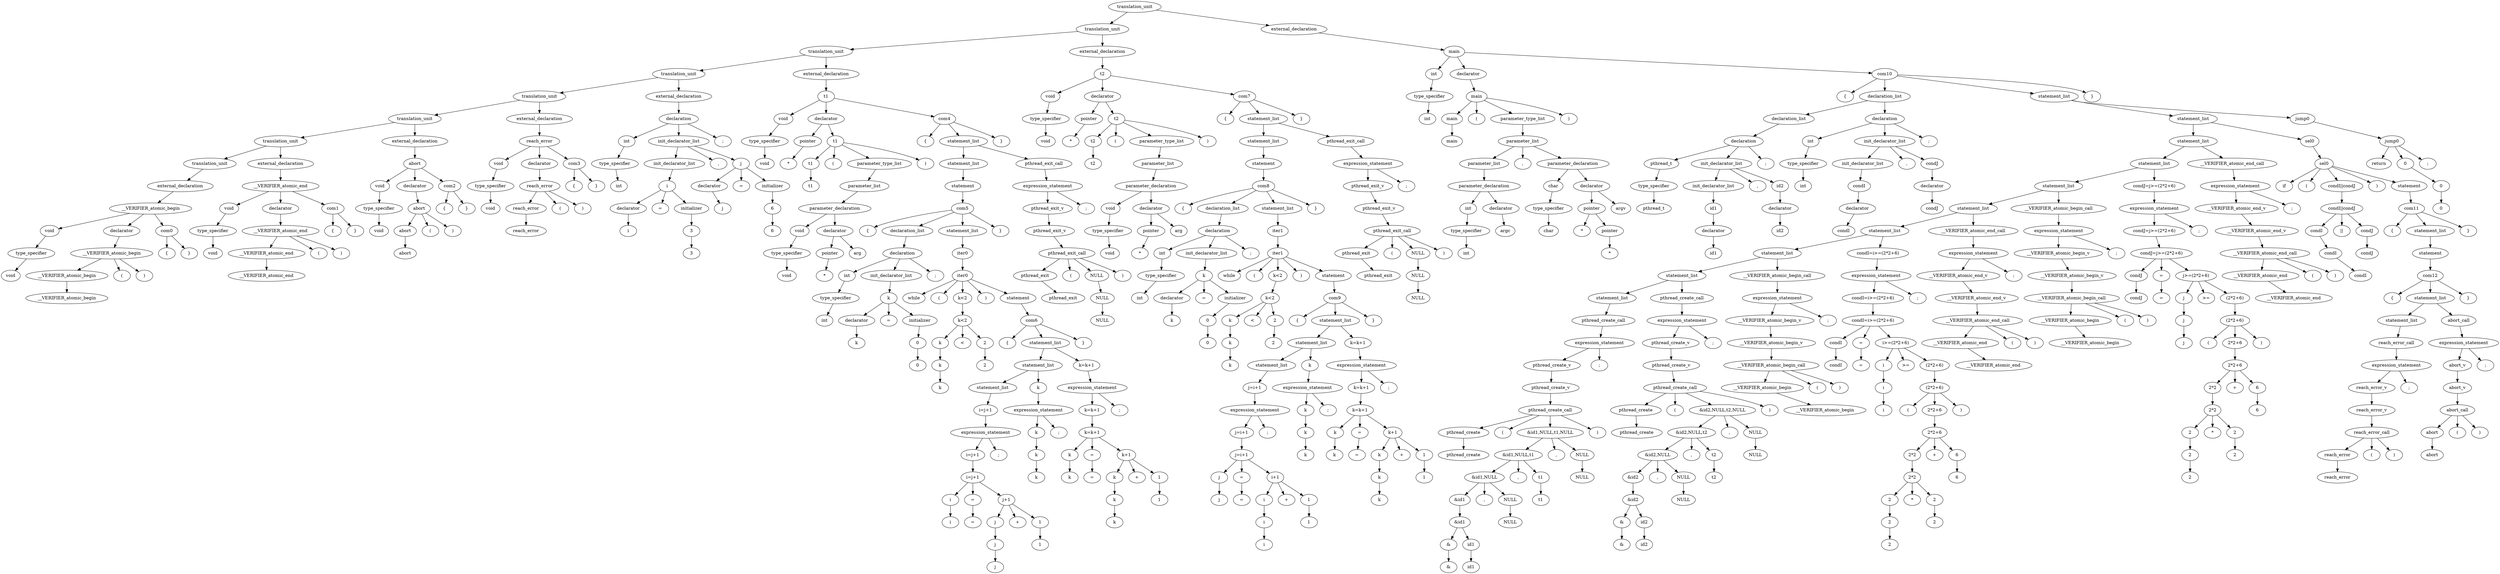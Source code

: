 digraph G{
node0[label="translation_unit"]
node1[label="translation_unit"]
node0->node1;
node1[label="translation_unit"]
node2[label="translation_unit"]
node1->node2;
node2[label="translation_unit"]
node3[label="translation_unit"]
node2->node3;
node3[label="translation_unit"]
node4[label="translation_unit"]
node3->node4;
node4[label="translation_unit"]
node5[label="translation_unit"]
node4->node5;
node5[label="translation_unit"]
node6[label="translation_unit"]
node5->node6;
node6[label="translation_unit"]
node7[label="translation_unit"]
node6->node7;
node7[label="translation_unit"]
node8[label="external_declaration"]
node7->node8;
node8[label="external_declaration"]
node9[label="__VERIFIER_atomic_begin"]
node8->node9;
node9[label="__VERIFIER_atomic_begin"]
node10[label="void"]
node9->node10;
node10[label="void"]
node11[label="type_specifier"]
node10->node11;
node11[label="type_specifier"]
node12[label="void"]
node11->node12;
node9[label="__VERIFIER_atomic_begin"]
node13[label="declarator"]
node9->node13;
node13[label="declarator"]
node14[label="__VERIFIER_atomic_begin"]
node13->node14;
node14[label="__VERIFIER_atomic_begin"]
node15[label="__VERIFIER_atomic_begin"]
node14->node15;
node15[label="__VERIFIER_atomic_begin"]
node16[label="__VERIFIER_atomic_begin"]
node15->node16;
node14[label="__VERIFIER_atomic_begin"]
node17[label="("]
node14->node17;
node14[label="__VERIFIER_atomic_begin"]
node18[label=")"]
node14->node18;
node9[label="__VERIFIER_atomic_begin"]
node19[label="com0"]
node9->node19;
node19[label="com0"]
node20[label="{"]
node19->node20;
node19[label="com0"]
node21[label="}"]
node19->node21;
node6[label="translation_unit"]
node22[label="external_declaration"]
node6->node22;
node22[label="external_declaration"]
node23[label="__VERIFIER_atomic_end"]
node22->node23;
node23[label="__VERIFIER_atomic_end"]
node24[label="void"]
node23->node24;
node24[label="void"]
node25[label="type_specifier"]
node24->node25;
node25[label="type_specifier"]
node26[label="void"]
node25->node26;
node23[label="__VERIFIER_atomic_end"]
node27[label="declarator"]
node23->node27;
node27[label="declarator"]
node28[label="__VERIFIER_atomic_end"]
node27->node28;
node28[label="__VERIFIER_atomic_end"]
node29[label="__VERIFIER_atomic_end"]
node28->node29;
node29[label="__VERIFIER_atomic_end"]
node30[label="__VERIFIER_atomic_end"]
node29->node30;
node28[label="__VERIFIER_atomic_end"]
node31[label="("]
node28->node31;
node28[label="__VERIFIER_atomic_end"]
node32[label=")"]
node28->node32;
node23[label="__VERIFIER_atomic_end"]
node33[label="com1"]
node23->node33;
node33[label="com1"]
node34[label="{"]
node33->node34;
node33[label="com1"]
node35[label="}"]
node33->node35;
node5[label="translation_unit"]
node36[label="external_declaration"]
node5->node36;
node36[label="external_declaration"]
node37[label="abort"]
node36->node37;
node37[label="abort"]
node38[label="void"]
node37->node38;
node38[label="void"]
node39[label="type_specifier"]
node38->node39;
node39[label="type_specifier"]
node40[label="void"]
node39->node40;
node37[label="abort"]
node41[label="declarator"]
node37->node41;
node41[label="declarator"]
node42[label="abort"]
node41->node42;
node42[label="abort"]
node43[label="abort"]
node42->node43;
node43[label="abort"]
node44[label="abort"]
node43->node44;
node42[label="abort"]
node45[label="("]
node42->node45;
node42[label="abort"]
node46[label=")"]
node42->node46;
node37[label="abort"]
node47[label="com2"]
node37->node47;
node47[label="com2"]
node48[label="{"]
node47->node48;
node47[label="com2"]
node49[label="}"]
node47->node49;
node4[label="translation_unit"]
node50[label="external_declaration"]
node4->node50;
node50[label="external_declaration"]
node51[label="reach_error"]
node50->node51;
node51[label="reach_error"]
node52[label="void"]
node51->node52;
node52[label="void"]
node53[label="type_specifier"]
node52->node53;
node53[label="type_specifier"]
node54[label="void"]
node53->node54;
node51[label="reach_error"]
node55[label="declarator"]
node51->node55;
node55[label="declarator"]
node56[label="reach_error"]
node55->node56;
node56[label="reach_error"]
node57[label="reach_error"]
node56->node57;
node57[label="reach_error"]
node58[label="reach_error"]
node57->node58;
node56[label="reach_error"]
node59[label="("]
node56->node59;
node56[label="reach_error"]
node60[label=")"]
node56->node60;
node51[label="reach_error"]
node61[label="com3"]
node51->node61;
node61[label="com3"]
node62[label="{"]
node61->node62;
node61[label="com3"]
node63[label="}"]
node61->node63;
node3[label="translation_unit"]
node64[label="external_declaration"]
node3->node64;
node64[label="external_declaration"]
node65[label="declaration"]
node64->node65;
node65[label="declaration"]
node66[label="int"]
node65->node66;
node66[label="int"]
node67[label="type_specifier"]
node66->node67;
node67[label="type_specifier"]
node68[label="int"]
node67->node68;
node65[label="declaration"]
node69[label="init_declarator_list"]
node65->node69;
node69[label="init_declarator_list"]
node70[label="init_declarator_list"]
node69->node70;
node70[label="init_declarator_list"]
node71[label="i"]
node70->node71;
node71[label="i"]
node72[label="declarator"]
node71->node72;
node72[label="declarator"]
node73[label="i"]
node72->node73;
node71[label="i"]
node75[label="="]
node71->node75;
node71[label="i"]
node76[label="initializer"]
node71->node76;
node76[label="initializer"]
node77[label="3"]
node76->node77;
node77[label="3"]
node91[label="3"]
node77->node91;
node69[label="init_declarator_list"]
node94[label=","]
node69->node94;
node69[label="init_declarator_list"]
node95[label="j"]
node69->node95;
node95[label="j"]
node96[label="declarator"]
node95->node96;
node96[label="declarator"]
node97[label="j"]
node96->node97;
node95[label="j"]
node99[label="="]
node95->node99;
node95[label="j"]
node100[label="initializer"]
node95->node100;
node100[label="initializer"]
node101[label="6"]
node100->node101;
node101[label="6"]
node115[label="6"]
node101->node115;
node65[label="declaration"]
node118[label=";"]
node65->node118;
node2[label="translation_unit"]
node119[label="external_declaration"]
node2->node119;
node119[label="external_declaration"]
node120[label="t1"]
node119->node120;
node120[label="t1"]
node121[label="void"]
node120->node121;
node121[label="void"]
node122[label="type_specifier"]
node121->node122;
node122[label="type_specifier"]
node123[label="void"]
node122->node123;
node120[label="t1"]
node124[label="declarator"]
node120->node124;
node124[label="declarator"]
node125[label="pointer"]
node124->node125;
node125[label="pointer"]
node126[label="*"]
node125->node126;
node124[label="declarator"]
node127[label="t1"]
node124->node127;
node127[label="t1"]
node128[label="t1"]
node127->node128;
node128[label="t1"]
node129[label="t1"]
node128->node129;
node127[label="t1"]
node130[label="("]
node127->node130;
node127[label="t1"]
node131[label="parameter_type_list"]
node127->node131;
node131[label="parameter_type_list"]
node132[label="parameter_list"]
node131->node132;
node132[label="parameter_list"]
node133[label="parameter_declaration"]
node132->node133;
node133[label="parameter_declaration"]
node134[label="void"]
node133->node134;
node134[label="void"]
node135[label="type_specifier"]
node134->node135;
node135[label="type_specifier"]
node136[label="void"]
node135->node136;
node133[label="parameter_declaration"]
node137[label="declarator"]
node133->node137;
node137[label="declarator"]
node138[label="pointer"]
node137->node138;
node138[label="pointer"]
node139[label="*"]
node138->node139;
node137[label="declarator"]
node140[label="arg"]
node137->node140;
node127[label="t1"]
node142[label=")"]
node127->node142;
node120[label="t1"]
node143[label="com4"]
node120->node143;
node143[label="com4"]
node144[label="{"]
node143->node144;
node143[label="com4"]
node145[label="statement_list"]
node143->node145;
node145[label="statement_list"]
node146[label="statement_list"]
node145->node146;
node146[label="statement_list"]
node147[label="statement"]
node146->node147;
node147[label="statement"]
node148[label="com5"]
node147->node148;
node148[label="com5"]
node149[label="{"]
node148->node149;
node148[label="com5"]
node150[label="declaration_list"]
node148->node150;
node150[label="declaration_list"]
node151[label="declaration"]
node150->node151;
node151[label="declaration"]
node152[label="int"]
node151->node152;
node152[label="int"]
node153[label="type_specifier"]
node152->node153;
node153[label="type_specifier"]
node154[label="int"]
node153->node154;
node151[label="declaration"]
node155[label="init_declarator_list"]
node151->node155;
node155[label="init_declarator_list"]
node156[label="k"]
node155->node156;
node156[label="k"]
node157[label="declarator"]
node156->node157;
node157[label="declarator"]
node158[label="k"]
node157->node158;
node156[label="k"]
node160[label="="]
node156->node160;
node156[label="k"]
node161[label="initializer"]
node156->node161;
node161[label="initializer"]
node162[label="0"]
node161->node162;
node162[label="0"]
node176[label="0"]
node162->node176;
node151[label="declaration"]
node179[label=";"]
node151->node179;
node148[label="com5"]
node180[label="statement_list"]
node148->node180;
node180[label="statement_list"]
node181[label="iter0"]
node180->node181;
node181[label="iter0"]
node182[label="iter0"]
node181->node182;
node182[label="iter0"]
node183[label="while"]
node182->node183;
node182[label="iter0"]
node184[label="("]
node182->node184;
node182[label="iter0"]
node185[label="k<2"]
node182->node185;
node185[label="k<2"]
node186[label="k<2"]
node185->node186;
node186[label="k<2"]
node195[label="k"]
node186->node195;
node195[label="k"]
node196[label="k"]
node195->node196;
node196[label="k"]
node201[label="k"]
node196->node201;
node186[label="k<2"]
node204[label="<"]
node186->node204;
node186[label="k<2"]
node205[label="2"]
node186->node205;
node205[label="2"]
node210[label="2"]
node205->node210;
node182[label="iter0"]
node213[label=")"]
node182->node213;
node182[label="iter0"]
node214[label="statement"]
node182->node214;
node214[label="statement"]
node215[label="com6"]
node214->node215;
node215[label="com6"]
node216[label="{"]
node215->node216;
node215[label="com6"]
node217[label="statement_list"]
node215->node217;
node217[label="statement_list"]
node218[label="statement_list"]
node217->node218;
node218[label="statement_list"]
node219[label="statement_list"]
node218->node219;
node219[label="statement_list"]
node220[label="i=j+1"]
node219->node220;
node220[label="i=j+1"]
node221[label="expression_statement"]
node220->node221;
node221[label="expression_statement"]
node222[label="i=j+1"]
node221->node222;
node222[label="i=j+1"]
node223[label="i=j+1"]
node222->node223;
node223[label="i=j+1"]
node224[label="i"]
node223->node224;
node224[label="i"]
node225[label="i"]
node224->node225;
node223[label="i=j+1"]
node228[label="="]
node223->node228;
node228[label="="]
node229[label="="]
node228->node229;
node223[label="i=j+1"]
node230[label="j+1"]
node223->node230;
node230[label="j+1"]
node241[label="j"]
node230->node241;
node241[label="j"]
node242[label="j"]
node241->node242;
node242[label="j"]
node245[label="j"]
node242->node245;
node230[label="j+1"]
node248[label="+"]
node230->node248;
node230[label="j+1"]
node249[label="1"]
node230->node249;
node249[label="1"]
node252[label="1"]
node249->node252;
node221[label="expression_statement"]
node255[label=";"]
node221->node255;
node218[label="statement_list"]
node256[label="k"]
node218->node256;
node256[label="k"]
node257[label="expression_statement"]
node256->node257;
node257[label="expression_statement"]
node258[label="k"]
node257->node258;
node258[label="k"]
node259[label="k"]
node258->node259;
node259[label="k"]
node273[label="k"]
node259->node273;
node257[label="expression_statement"]
node276[label=";"]
node257->node276;
node217[label="statement_list"]
node277[label="k=k+1"]
node217->node277;
node277[label="k=k+1"]
node278[label="expression_statement"]
node277->node278;
node278[label="expression_statement"]
node279[label="k=k+1"]
node278->node279;
node279[label="k=k+1"]
node280[label="k=k+1"]
node279->node280;
node280[label="k=k+1"]
node281[label="k"]
node280->node281;
node281[label="k"]
node282[label="k"]
node281->node282;
node280[label="k=k+1"]
node285[label="="]
node280->node285;
node285[label="="]
node286[label="="]
node285->node286;
node280[label="k=k+1"]
node287[label="k+1"]
node280->node287;
node287[label="k+1"]
node298[label="k"]
node287->node298;
node298[label="k"]
node299[label="k"]
node298->node299;
node299[label="k"]
node302[label="k"]
node299->node302;
node287[label="k+1"]
node305[label="+"]
node287->node305;
node287[label="k+1"]
node306[label="1"]
node287->node306;
node306[label="1"]
node309[label="1"]
node306->node309;
node278[label="expression_statement"]
node312[label=";"]
node278->node312;
node215[label="com6"]
node313[label="}"]
node215->node313;
node148[label="com5"]
node314[label="}"]
node148->node314;
node145[label="statement_list"]
node315[label="pthread_exit_call"]
node145->node315;
node315[label="pthread_exit_call"]
node316[label="expression_statement"]
node315->node316;
node316[label="expression_statement"]
node317[label="pthread_exit_v"]
node316->node317;
node317[label="pthread_exit_v"]
node318[label="pthread_exit_v"]
node317->node318;
node318[label="pthread_exit_v"]
node332[label="pthread_exit_call"]
node318->node332;
node332[label="pthread_exit_call"]
node333[label="pthread_exit"]
node332->node333;
node333[label="pthread_exit"]
node334[label="pthread_exit"]
node333->node334;
node332[label="pthread_exit_call"]
node336[label="("]
node332->node336;
node332[label="pthread_exit_call"]
node337[label="NULL"]
node332->node337;
node337[label="NULL"]
node338[label="NULL"]
node337->node338;
node338[label="NULL"]
node352[label="NULL"]
node338->node352;
node332[label="pthread_exit_call"]
node355[label=")"]
node332->node355;
node316[label="expression_statement"]
node356[label=";"]
node316->node356;
node143[label="com4"]
node357[label="}"]
node143->node357;
node1[label="translation_unit"]
node358[label="external_declaration"]
node1->node358;
node358[label="external_declaration"]
node359[label="t2"]
node358->node359;
node359[label="t2"]
node360[label="void"]
node359->node360;
node360[label="void"]
node361[label="type_specifier"]
node360->node361;
node361[label="type_specifier"]
node362[label="void"]
node361->node362;
node359[label="t2"]
node363[label="declarator"]
node359->node363;
node363[label="declarator"]
node364[label="pointer"]
node363->node364;
node364[label="pointer"]
node365[label="*"]
node364->node365;
node363[label="declarator"]
node366[label="t2"]
node363->node366;
node366[label="t2"]
node367[label="t2"]
node366->node367;
node367[label="t2"]
node368[label="t2"]
node367->node368;
node366[label="t2"]
node369[label="("]
node366->node369;
node366[label="t2"]
node370[label="parameter_type_list"]
node366->node370;
node370[label="parameter_type_list"]
node371[label="parameter_list"]
node370->node371;
node371[label="parameter_list"]
node372[label="parameter_declaration"]
node371->node372;
node372[label="parameter_declaration"]
node373[label="void"]
node372->node373;
node373[label="void"]
node374[label="type_specifier"]
node373->node374;
node374[label="type_specifier"]
node375[label="void"]
node374->node375;
node372[label="parameter_declaration"]
node376[label="declarator"]
node372->node376;
node376[label="declarator"]
node377[label="pointer"]
node376->node377;
node377[label="pointer"]
node378[label="*"]
node377->node378;
node376[label="declarator"]
node379[label="arg"]
node376->node379;
node366[label="t2"]
node381[label=")"]
node366->node381;
node359[label="t2"]
node382[label="com7"]
node359->node382;
node382[label="com7"]
node383[label="{"]
node382->node383;
node382[label="com7"]
node384[label="statement_list"]
node382->node384;
node384[label="statement_list"]
node385[label="statement_list"]
node384->node385;
node385[label="statement_list"]
node386[label="statement"]
node385->node386;
node386[label="statement"]
node387[label="com8"]
node386->node387;
node387[label="com8"]
node388[label="{"]
node387->node388;
node387[label="com8"]
node389[label="declaration_list"]
node387->node389;
node389[label="declaration_list"]
node390[label="declaration"]
node389->node390;
node390[label="declaration"]
node391[label="int"]
node390->node391;
node391[label="int"]
node392[label="type_specifier"]
node391->node392;
node392[label="type_specifier"]
node393[label="int"]
node392->node393;
node390[label="declaration"]
node394[label="init_declarator_list"]
node390->node394;
node394[label="init_declarator_list"]
node395[label="k"]
node394->node395;
node395[label="k"]
node396[label="declarator"]
node395->node396;
node396[label="declarator"]
node397[label="k"]
node396->node397;
node395[label="k"]
node399[label="="]
node395->node399;
node395[label="k"]
node400[label="initializer"]
node395->node400;
node400[label="initializer"]
node401[label="0"]
node400->node401;
node401[label="0"]
node415[label="0"]
node401->node415;
node390[label="declaration"]
node418[label=";"]
node390->node418;
node387[label="com8"]
node419[label="statement_list"]
node387->node419;
node419[label="statement_list"]
node420[label="iter1"]
node419->node420;
node420[label="iter1"]
node421[label="iter1"]
node420->node421;
node421[label="iter1"]
node422[label="while"]
node421->node422;
node421[label="iter1"]
node423[label="("]
node421->node423;
node421[label="iter1"]
node424[label="k<2"]
node421->node424;
node424[label="k<2"]
node425[label="k<2"]
node424->node425;
node425[label="k<2"]
node434[label="k"]
node425->node434;
node434[label="k"]
node435[label="k"]
node434->node435;
node435[label="k"]
node440[label="k"]
node435->node440;
node425[label="k<2"]
node443[label="<"]
node425->node443;
node425[label="k<2"]
node444[label="2"]
node425->node444;
node444[label="2"]
node449[label="2"]
node444->node449;
node421[label="iter1"]
node452[label=")"]
node421->node452;
node421[label="iter1"]
node453[label="statement"]
node421->node453;
node453[label="statement"]
node454[label="com9"]
node453->node454;
node454[label="com9"]
node455[label="{"]
node454->node455;
node454[label="com9"]
node456[label="statement_list"]
node454->node456;
node456[label="statement_list"]
node457[label="statement_list"]
node456->node457;
node457[label="statement_list"]
node458[label="statement_list"]
node457->node458;
node458[label="statement_list"]
node459[label="j=i+1"]
node458->node459;
node459[label="j=i+1"]
node460[label="expression_statement"]
node459->node460;
node460[label="expression_statement"]
node461[label="j=i+1"]
node460->node461;
node461[label="j=i+1"]
node462[label="j=i+1"]
node461->node462;
node462[label="j=i+1"]
node463[label="j"]
node462->node463;
node463[label="j"]
node464[label="j"]
node463->node464;
node462[label="j=i+1"]
node467[label="="]
node462->node467;
node467[label="="]
node468[label="="]
node467->node468;
node462[label="j=i+1"]
node469[label="i+1"]
node462->node469;
node469[label="i+1"]
node480[label="i"]
node469->node480;
node480[label="i"]
node481[label="i"]
node480->node481;
node481[label="i"]
node484[label="i"]
node481->node484;
node469[label="i+1"]
node487[label="+"]
node469->node487;
node469[label="i+1"]
node488[label="1"]
node469->node488;
node488[label="1"]
node491[label="1"]
node488->node491;
node460[label="expression_statement"]
node494[label=";"]
node460->node494;
node457[label="statement_list"]
node495[label="k"]
node457->node495;
node495[label="k"]
node496[label="expression_statement"]
node495->node496;
node496[label="expression_statement"]
node497[label="k"]
node496->node497;
node497[label="k"]
node498[label="k"]
node497->node498;
node498[label="k"]
node512[label="k"]
node498->node512;
node496[label="expression_statement"]
node515[label=";"]
node496->node515;
node456[label="statement_list"]
node516[label="k=k+1"]
node456->node516;
node516[label="k=k+1"]
node517[label="expression_statement"]
node516->node517;
node517[label="expression_statement"]
node518[label="k=k+1"]
node517->node518;
node518[label="k=k+1"]
node519[label="k=k+1"]
node518->node519;
node519[label="k=k+1"]
node520[label="k"]
node519->node520;
node520[label="k"]
node521[label="k"]
node520->node521;
node519[label="k=k+1"]
node524[label="="]
node519->node524;
node524[label="="]
node525[label="="]
node524->node525;
node519[label="k=k+1"]
node526[label="k+1"]
node519->node526;
node526[label="k+1"]
node537[label="k"]
node526->node537;
node537[label="k"]
node538[label="k"]
node537->node538;
node538[label="k"]
node541[label="k"]
node538->node541;
node526[label="k+1"]
node544[label="+"]
node526->node544;
node526[label="k+1"]
node545[label="1"]
node526->node545;
node545[label="1"]
node548[label="1"]
node545->node548;
node517[label="expression_statement"]
node551[label=";"]
node517->node551;
node454[label="com9"]
node552[label="}"]
node454->node552;
node387[label="com8"]
node553[label="}"]
node387->node553;
node384[label="statement_list"]
node554[label="pthread_exit_call"]
node384->node554;
node554[label="pthread_exit_call"]
node555[label="expression_statement"]
node554->node555;
node555[label="expression_statement"]
node556[label="pthread_exit_v"]
node555->node556;
node556[label="pthread_exit_v"]
node557[label="pthread_exit_v"]
node556->node557;
node557[label="pthread_exit_v"]
node571[label="pthread_exit_call"]
node557->node571;
node571[label="pthread_exit_call"]
node572[label="pthread_exit"]
node571->node572;
node572[label="pthread_exit"]
node573[label="pthread_exit"]
node572->node573;
node571[label="pthread_exit_call"]
node575[label="("]
node571->node575;
node571[label="pthread_exit_call"]
node576[label="NULL"]
node571->node576;
node576[label="NULL"]
node577[label="NULL"]
node576->node577;
node577[label="NULL"]
node591[label="NULL"]
node577->node591;
node571[label="pthread_exit_call"]
node594[label=")"]
node571->node594;
node555[label="expression_statement"]
node595[label=";"]
node555->node595;
node382[label="com7"]
node596[label="}"]
node382->node596;
node0[label="translation_unit"]
node597[label="external_declaration"]
node0->node597;
node597[label="external_declaration"]
node598[label="main"]
node597->node598;
node598[label="main"]
node599[label="int"]
node598->node599;
node599[label="int"]
node600[label="type_specifier"]
node599->node600;
node600[label="type_specifier"]
node601[label="int"]
node600->node601;
node598[label="main"]
node602[label="declarator"]
node598->node602;
node602[label="declarator"]
node603[label="main"]
node602->node603;
node603[label="main"]
node604[label="main"]
node603->node604;
node604[label="main"]
node605[label="main"]
node604->node605;
node603[label="main"]
node606[label="("]
node603->node606;
node603[label="main"]
node607[label="parameter_type_list"]
node603->node607;
node607[label="parameter_type_list"]
node608[label="parameter_list"]
node607->node608;
node608[label="parameter_list"]
node609[label="parameter_list"]
node608->node609;
node609[label="parameter_list"]
node610[label="parameter_declaration"]
node609->node610;
node610[label="parameter_declaration"]
node611[label="int"]
node610->node611;
node611[label="int"]
node612[label="type_specifier"]
node611->node612;
node612[label="type_specifier"]
node613[label="int"]
node612->node613;
node610[label="parameter_declaration"]
node614[label="declarator"]
node610->node614;
node614[label="declarator"]
node615[label="argc"]
node614->node615;
node608[label="parameter_list"]
node617[label=","]
node608->node617;
node608[label="parameter_list"]
node618[label="parameter_declaration"]
node608->node618;
node618[label="parameter_declaration"]
node619[label="char"]
node618->node619;
node619[label="char"]
node620[label="type_specifier"]
node619->node620;
node620[label="type_specifier"]
node621[label="char"]
node620->node621;
node618[label="parameter_declaration"]
node622[label="declarator"]
node618->node622;
node622[label="declarator"]
node623[label="pointer"]
node622->node623;
node623[label="pointer"]
node624[label="*"]
node623->node624;
node623[label="pointer"]
node625[label="pointer"]
node623->node625;
node625[label="pointer"]
node626[label="*"]
node625->node626;
node622[label="declarator"]
node627[label="argv"]
node622->node627;
node603[label="main"]
node629[label=")"]
node603->node629;
node598[label="main"]
node630[label="com10"]
node598->node630;
node630[label="com10"]
node631[label="{"]
node630->node631;
node630[label="com10"]
node632[label="declaration_list"]
node630->node632;
node632[label="declaration_list"]
node633[label="declaration_list"]
node632->node633;
node633[label="declaration_list"]
node634[label="declaration"]
node633->node634;
node634[label="declaration"]
node635[label="pthread_t"]
node634->node635;
node635[label="pthread_t"]
node636[label="type_specifier"]
node635->node636;
node636[label="type_specifier"]
node637[label="pthread_t"]
node636->node637;
node634[label="declaration"]
node638[label="init_declarator_list"]
node634->node638;
node638[label="init_declarator_list"]
node639[label="init_declarator_list"]
node638->node639;
node639[label="init_declarator_list"]
node640[label="id1"]
node639->node640;
node640[label="id1"]
node641[label="declarator"]
node640->node641;
node641[label="declarator"]
node642[label="id1"]
node641->node642;
node638[label="init_declarator_list"]
node644[label=","]
node638->node644;
node638[label="init_declarator_list"]
node645[label="id2"]
node638->node645;
node645[label="id2"]
node646[label="declarator"]
node645->node646;
node646[label="declarator"]
node647[label="id2"]
node646->node647;
node634[label="declaration"]
node649[label=";"]
node634->node649;
node632[label="declaration_list"]
node650[label="declaration"]
node632->node650;
node650[label="declaration"]
node651[label="int"]
node650->node651;
node651[label="int"]
node652[label="type_specifier"]
node651->node652;
node652[label="type_specifier"]
node653[label="int"]
node652->node653;
node650[label="declaration"]
node654[label="init_declarator_list"]
node650->node654;
node654[label="init_declarator_list"]
node655[label="init_declarator_list"]
node654->node655;
node655[label="init_declarator_list"]
node656[label="condI"]
node655->node656;
node656[label="condI"]
node657[label="declarator"]
node656->node657;
node657[label="declarator"]
node658[label="condI"]
node657->node658;
node654[label="init_declarator_list"]
node660[label=","]
node654->node660;
node654[label="init_declarator_list"]
node661[label="condJ"]
node654->node661;
node661[label="condJ"]
node662[label="declarator"]
node661->node662;
node662[label="declarator"]
node663[label="condJ"]
node662->node663;
node650[label="declaration"]
node665[label=";"]
node650->node665;
node630[label="com10"]
node666[label="statement_list"]
node630->node666;
node666[label="statement_list"]
node667[label="statement_list"]
node666->node667;
node667[label="statement_list"]
node668[label="statement_list"]
node667->node668;
node668[label="statement_list"]
node669[label="statement_list"]
node668->node669;
node669[label="statement_list"]
node670[label="statement_list"]
node669->node670;
node670[label="statement_list"]
node671[label="statement_list"]
node670->node671;
node671[label="statement_list"]
node672[label="statement_list"]
node671->node672;
node672[label="statement_list"]
node673[label="statement_list"]
node672->node673;
node673[label="statement_list"]
node674[label="statement_list"]
node673->node674;
node674[label="statement_list"]
node675[label="statement_list"]
node674->node675;
node675[label="statement_list"]
node676[label="pthread_create_call"]
node675->node676;
node676[label="pthread_create_call"]
node677[label="expression_statement"]
node676->node677;
node677[label="expression_statement"]
node678[label="pthread_create_v"]
node677->node678;
node678[label="pthread_create_v"]
node679[label="pthread_create_v"]
node678->node679;
node679[label="pthread_create_v"]
node693[label="pthread_create_call"]
node679->node693;
node693[label="pthread_create_call"]
node694[label="pthread_create"]
node693->node694;
node694[label="pthread_create"]
node695[label="pthread_create"]
node694->node695;
node693[label="pthread_create_call"]
node697[label="("]
node693->node697;
node693[label="pthread_create_call"]
node698[label="&id1,NULL,t1,NULL"]
node693->node698;
node698[label="&id1,NULL,t1,NULL"]
node699[label="&id1,NULL,t1"]
node698->node699;
node699[label="&id1,NULL,t1"]
node700[label="&id1,NULL"]
node699->node700;
node700[label="&id1,NULL"]
node701[label="&id1"]
node700->node701;
node701[label="&id1"]
node702[label="&id1"]
node701->node702;
node702[label="&id1"]
node716[label="&"]
node702->node716;
node716[label="&"]
node717[label="&"]
node716->node717;
node702[label="&id1"]
node718[label="id1"]
node702->node718;
node718[label="id1"]
node720[label="id1"]
node718->node720;
node700[label="&id1,NULL"]
node723[label=","]
node700->node723;
node700[label="&id1,NULL"]
node724[label="NULL"]
node700->node724;
node724[label="NULL"]
node738[label="NULL"]
node724->node738;
node699[label="&id1,NULL,t1"]
node741[label=","]
node699->node741;
node699[label="&id1,NULL,t1"]
node742[label="t1"]
node699->node742;
node742[label="t1"]
node756[label="t1"]
node742->node756;
node698[label="&id1,NULL,t1,NULL"]
node759[label=","]
node698->node759;
node698[label="&id1,NULL,t1,NULL"]
node760[label="NULL"]
node698->node760;
node760[label="NULL"]
node774[label="NULL"]
node760->node774;
node693[label="pthread_create_call"]
node777[label=")"]
node693->node777;
node677[label="expression_statement"]
node778[label=";"]
node677->node778;
node674[label="statement_list"]
node779[label="pthread_create_call"]
node674->node779;
node779[label="pthread_create_call"]
node780[label="expression_statement"]
node779->node780;
node780[label="expression_statement"]
node781[label="pthread_create_v"]
node780->node781;
node781[label="pthread_create_v"]
node782[label="pthread_create_v"]
node781->node782;
node782[label="pthread_create_v"]
node796[label="pthread_create_call"]
node782->node796;
node796[label="pthread_create_call"]
node797[label="pthread_create"]
node796->node797;
node797[label="pthread_create"]
node798[label="pthread_create"]
node797->node798;
node796[label="pthread_create_call"]
node800[label="("]
node796->node800;
node796[label="pthread_create_call"]
node801[label="&id2,NULL,t2,NULL"]
node796->node801;
node801[label="&id2,NULL,t2,NULL"]
node802[label="&id2,NULL,t2"]
node801->node802;
node802[label="&id2,NULL,t2"]
node803[label="&id2,NULL"]
node802->node803;
node803[label="&id2,NULL"]
node804[label="&id2"]
node803->node804;
node804[label="&id2"]
node805[label="&id2"]
node804->node805;
node805[label="&id2"]
node819[label="&"]
node805->node819;
node819[label="&"]
node820[label="&"]
node819->node820;
node805[label="&id2"]
node821[label="id2"]
node805->node821;
node821[label="id2"]
node823[label="id2"]
node821->node823;
node803[label="&id2,NULL"]
node826[label=","]
node803->node826;
node803[label="&id2,NULL"]
node827[label="NULL"]
node803->node827;
node827[label="NULL"]
node841[label="NULL"]
node827->node841;
node802[label="&id2,NULL,t2"]
node844[label=","]
node802->node844;
node802[label="&id2,NULL,t2"]
node845[label="t2"]
node802->node845;
node845[label="t2"]
node859[label="t2"]
node845->node859;
node801[label="&id2,NULL,t2,NULL"]
node862[label=","]
node801->node862;
node801[label="&id2,NULL,t2,NULL"]
node863[label="NULL"]
node801->node863;
node863[label="NULL"]
node877[label="NULL"]
node863->node877;
node796[label="pthread_create_call"]
node880[label=")"]
node796->node880;
node780[label="expression_statement"]
node881[label=";"]
node780->node881;
node673[label="statement_list"]
node882[label="__VERIFIER_atomic_begin_call"]
node673->node882;
node882[label="__VERIFIER_atomic_begin_call"]
node883[label="expression_statement"]
node882->node883;
node883[label="expression_statement"]
node884[label="__VERIFIER_atomic_begin_v"]
node883->node884;
node884[label="__VERIFIER_atomic_begin_v"]
node885[label="__VERIFIER_atomic_begin_v"]
node884->node885;
node885[label="__VERIFIER_atomic_begin_v"]
node899[label="__VERIFIER_atomic_begin_call"]
node885->node899;
node899[label="__VERIFIER_atomic_begin_call"]
node900[label="__VERIFIER_atomic_begin"]
node899->node900;
node900[label="__VERIFIER_atomic_begin"]
node901[label="__VERIFIER_atomic_begin"]
node900->node901;
node899[label="__VERIFIER_atomic_begin_call"]
node903[label="("]
node899->node903;
node899[label="__VERIFIER_atomic_begin_call"]
node904[label=")"]
node899->node904;
node883[label="expression_statement"]
node905[label=";"]
node883->node905;
node672[label="statement_list"]
node906[label="condI=i>=(2*2+6)"]
node672->node906;
node906[label="condI=i>=(2*2+6)"]
node907[label="expression_statement"]
node906->node907;
node907[label="expression_statement"]
node908[label="condI=i>=(2*2+6)"]
node907->node908;
node908[label="condI=i>=(2*2+6)"]
node909[label="condI=i>=(2*2+6)"]
node908->node909;
node909[label="condI=i>=(2*2+6)"]
node910[label="condI"]
node909->node910;
node910[label="condI"]
node911[label="condI"]
node910->node911;
node909[label="condI=i>=(2*2+6)"]
node914[label="="]
node909->node914;
node914[label="="]
node915[label="="]
node914->node915;
node909[label="condI=i>=(2*2+6)"]
node916[label="i>=(2*2+6)"]
node909->node916;
node916[label="i>=(2*2+6)"]
node925[label="i"]
node916->node925;
node925[label="i"]
node926[label="i"]
node925->node926;
node926[label="i"]
node931[label="i"]
node926->node931;
node916[label="i>=(2*2+6)"]
node934[label=">="]
node916->node934;
node916[label="i>=(2*2+6)"]
node935[label="(2*2+6)"]
node916->node935;
node935[label="(2*2+6)"]
node940[label="(2*2+6)"]
node935->node940;
node940[label="(2*2+6)"]
node942[label="("]
node940->node942;
node940[label="(2*2+6)"]
node943[label="2*2+6"]
node940->node943;
node943[label="2*2+6"]
node944[label="2*2+6"]
node943->node944;
node944[label="2*2+6"]
node955[label="2*2"]
node944->node955;
node955[label="2*2"]
node956[label="2*2"]
node955->node956;
node956[label="2*2"]
node957[label="2"]
node956->node957;
node957[label="2"]
node958[label="2"]
node957->node958;
node958[label="2"]
node960[label="2"]
node958->node960;
node956[label="2*2"]
node963[label="*"]
node956->node963;
node956[label="2*2"]
node964[label="2"]
node956->node964;
node964[label="2"]
node966[label="2"]
node964->node966;
node944[label="2*2+6"]
node969[label="+"]
node944->node969;
node944[label="2*2+6"]
node970[label="6"]
node944->node970;
node970[label="6"]
node973[label="6"]
node970->node973;
node940[label="(2*2+6)"]
node976[label=")"]
node940->node976;
node907[label="expression_statement"]
node977[label=";"]
node907->node977;
node671[label="statement_list"]
node978[label="__VERIFIER_atomic_end_call"]
node671->node978;
node978[label="__VERIFIER_atomic_end_call"]
node979[label="expression_statement"]
node978->node979;
node979[label="expression_statement"]
node980[label="__VERIFIER_atomic_end_v"]
node979->node980;
node980[label="__VERIFIER_atomic_end_v"]
node981[label="__VERIFIER_atomic_end_v"]
node980->node981;
node981[label="__VERIFIER_atomic_end_v"]
node995[label="__VERIFIER_atomic_end_call"]
node981->node995;
node995[label="__VERIFIER_atomic_end_call"]
node996[label="__VERIFIER_atomic_end"]
node995->node996;
node996[label="__VERIFIER_atomic_end"]
node997[label="__VERIFIER_atomic_end"]
node996->node997;
node995[label="__VERIFIER_atomic_end_call"]
node999[label="("]
node995->node999;
node995[label="__VERIFIER_atomic_end_call"]
node1000[label=")"]
node995->node1000;
node979[label="expression_statement"]
node1001[label=";"]
node979->node1001;
node670[label="statement_list"]
node1002[label="__VERIFIER_atomic_begin_call"]
node670->node1002;
node1002[label="__VERIFIER_atomic_begin_call"]
node1003[label="expression_statement"]
node1002->node1003;
node1003[label="expression_statement"]
node1004[label="__VERIFIER_atomic_begin_v"]
node1003->node1004;
node1004[label="__VERIFIER_atomic_begin_v"]
node1005[label="__VERIFIER_atomic_begin_v"]
node1004->node1005;
node1005[label="__VERIFIER_atomic_begin_v"]
node1019[label="__VERIFIER_atomic_begin_call"]
node1005->node1019;
node1019[label="__VERIFIER_atomic_begin_call"]
node1020[label="__VERIFIER_atomic_begin"]
node1019->node1020;
node1020[label="__VERIFIER_atomic_begin"]
node1021[label="__VERIFIER_atomic_begin"]
node1020->node1021;
node1019[label="__VERIFIER_atomic_begin_call"]
node1023[label="("]
node1019->node1023;
node1019[label="__VERIFIER_atomic_begin_call"]
node1024[label=")"]
node1019->node1024;
node1003[label="expression_statement"]
node1025[label=";"]
node1003->node1025;
node669[label="statement_list"]
node1026[label="condJ=j>=(2*2+6)"]
node669->node1026;
node1026[label="condJ=j>=(2*2+6)"]
node1027[label="expression_statement"]
node1026->node1027;
node1027[label="expression_statement"]
node1028[label="condJ=j>=(2*2+6)"]
node1027->node1028;
node1028[label="condJ=j>=(2*2+6)"]
node1029[label="condJ=j>=(2*2+6)"]
node1028->node1029;
node1029[label="condJ=j>=(2*2+6)"]
node1030[label="condJ"]
node1029->node1030;
node1030[label="condJ"]
node1031[label="condJ"]
node1030->node1031;
node1029[label="condJ=j>=(2*2+6)"]
node1034[label="="]
node1029->node1034;
node1034[label="="]
node1035[label="="]
node1034->node1035;
node1029[label="condJ=j>=(2*2+6)"]
node1036[label="j>=(2*2+6)"]
node1029->node1036;
node1036[label="j>=(2*2+6)"]
node1045[label="j"]
node1036->node1045;
node1045[label="j"]
node1046[label="j"]
node1045->node1046;
node1046[label="j"]
node1051[label="j"]
node1046->node1051;
node1036[label="j>=(2*2+6)"]
node1054[label=">="]
node1036->node1054;
node1036[label="j>=(2*2+6)"]
node1055[label="(2*2+6)"]
node1036->node1055;
node1055[label="(2*2+6)"]
node1060[label="(2*2+6)"]
node1055->node1060;
node1060[label="(2*2+6)"]
node1062[label="("]
node1060->node1062;
node1060[label="(2*2+6)"]
node1063[label="2*2+6"]
node1060->node1063;
node1063[label="2*2+6"]
node1064[label="2*2+6"]
node1063->node1064;
node1064[label="2*2+6"]
node1075[label="2*2"]
node1064->node1075;
node1075[label="2*2"]
node1076[label="2*2"]
node1075->node1076;
node1076[label="2*2"]
node1077[label="2"]
node1076->node1077;
node1077[label="2"]
node1078[label="2"]
node1077->node1078;
node1078[label="2"]
node1080[label="2"]
node1078->node1080;
node1076[label="2*2"]
node1083[label="*"]
node1076->node1083;
node1076[label="2*2"]
node1084[label="2"]
node1076->node1084;
node1084[label="2"]
node1086[label="2"]
node1084->node1086;
node1064[label="2*2+6"]
node1089[label="+"]
node1064->node1089;
node1064[label="2*2+6"]
node1090[label="6"]
node1064->node1090;
node1090[label="6"]
node1093[label="6"]
node1090->node1093;
node1060[label="(2*2+6)"]
node1096[label=")"]
node1060->node1096;
node1027[label="expression_statement"]
node1097[label=";"]
node1027->node1097;
node668[label="statement_list"]
node1098[label="__VERIFIER_atomic_end_call"]
node668->node1098;
node1098[label="__VERIFIER_atomic_end_call"]
node1099[label="expression_statement"]
node1098->node1099;
node1099[label="expression_statement"]
node1100[label="__VERIFIER_atomic_end_v"]
node1099->node1100;
node1100[label="__VERIFIER_atomic_end_v"]
node1101[label="__VERIFIER_atomic_end_v"]
node1100->node1101;
node1101[label="__VERIFIER_atomic_end_v"]
node1115[label="__VERIFIER_atomic_end_call"]
node1101->node1115;
node1115[label="__VERIFIER_atomic_end_call"]
node1116[label="__VERIFIER_atomic_end"]
node1115->node1116;
node1116[label="__VERIFIER_atomic_end"]
node1117[label="__VERIFIER_atomic_end"]
node1116->node1117;
node1115[label="__VERIFIER_atomic_end_call"]
node1119[label="("]
node1115->node1119;
node1115[label="__VERIFIER_atomic_end_call"]
node1120[label=")"]
node1115->node1120;
node1099[label="expression_statement"]
node1121[label=";"]
node1099->node1121;
node667[label="statement_list"]
node1122[label="sel0"]
node667->node1122;
node1122[label="sel0"]
node1123[label="sel0"]
node1122->node1123;
node1123[label="sel0"]
node1124[label="if"]
node1123->node1124;
node1123[label="sel0"]
node1125[label="("]
node1123->node1125;
node1123[label="sel0"]
node1126[label="condI||condJ"]
node1123->node1126;
node1126[label="condI||condJ"]
node1127[label="condI||condJ"]
node1126->node1127;
node1127[label="condI||condJ"]
node1130[label="condI"]
node1127->node1130;
node1130[label="condI"]
node1131[label="condI"]
node1130->node1131;
node1131[label="condI"]
node1142[label="condI"]
node1131->node1142;
node1127[label="condI||condJ"]
node1145[label="||"]
node1127->node1145;
node1127[label="condI||condJ"]
node1146[label="condJ"]
node1127->node1146;
node1146[label="condJ"]
node1157[label="condJ"]
node1146->node1157;
node1123[label="sel0"]
node1160[label=")"]
node1123->node1160;
node1123[label="sel0"]
node1161[label="statement"]
node1123->node1161;
node1161[label="statement"]
node1162[label="com11"]
node1161->node1162;
node1162[label="com11"]
node1163[label="{"]
node1162->node1163;
node1162[label="com11"]
node1164[label="statement_list"]
node1162->node1164;
node1164[label="statement_list"]
node1165[label="statement"]
node1164->node1165;
node1165[label="statement"]
node1166[label="com12"]
node1165->node1166;
node1166[label="com12"]
node1167[label="{"]
node1166->node1167;
node1166[label="com12"]
node1168[label="statement_list"]
node1166->node1168;
node1168[label="statement_list"]
node1169[label="statement_list"]
node1168->node1169;
node1169[label="statement_list"]
node1170[label="reach_error_call"]
node1169->node1170;
node1170[label="reach_error_call"]
node1171[label="expression_statement"]
node1170->node1171;
node1171[label="expression_statement"]
node1172[label="reach_error_v"]
node1171->node1172;
node1172[label="reach_error_v"]
node1173[label="reach_error_v"]
node1172->node1173;
node1173[label="reach_error_v"]
node1187[label="reach_error_call"]
node1173->node1187;
node1187[label="reach_error_call"]
node1188[label="reach_error"]
node1187->node1188;
node1188[label="reach_error"]
node1189[label="reach_error"]
node1188->node1189;
node1187[label="reach_error_call"]
node1191[label="("]
node1187->node1191;
node1187[label="reach_error_call"]
node1192[label=")"]
node1187->node1192;
node1171[label="expression_statement"]
node1193[label=";"]
node1171->node1193;
node1168[label="statement_list"]
node1194[label="abort_call"]
node1168->node1194;
node1194[label="abort_call"]
node1195[label="expression_statement"]
node1194->node1195;
node1195[label="expression_statement"]
node1196[label="abort_v"]
node1195->node1196;
node1196[label="abort_v"]
node1197[label="abort_v"]
node1196->node1197;
node1197[label="abort_v"]
node1211[label="abort_call"]
node1197->node1211;
node1211[label="abort_call"]
node1212[label="abort"]
node1211->node1212;
node1212[label="abort"]
node1213[label="abort"]
node1212->node1213;
node1211[label="abort_call"]
node1215[label="("]
node1211->node1215;
node1211[label="abort_call"]
node1216[label=")"]
node1211->node1216;
node1195[label="expression_statement"]
node1217[label=";"]
node1195->node1217;
node1166[label="com12"]
node1218[label="}"]
node1166->node1218;
node1162[label="com11"]
node1219[label="}"]
node1162->node1219;
node666[label="statement_list"]
node1220[label="jump0"]
node666->node1220;
node1220[label="jump0"]
node1221[label="jump0"]
node1220->node1221;
node1221[label="jump0"]
node1222[label="return"]
node1221->node1222;
node1221[label="jump0"]
node1223[label="0"]
node1221->node1223;
node1223[label="0"]
node1224[label="0"]
node1223->node1224;
node1224[label="0"]
node1238[label="0"]
node1224->node1238;
node1221[label="jump0"]
node1241[label=";"]
node1221->node1241;
node630[label="com10"]
node1242[label="}"]
node630->node1242;
}

